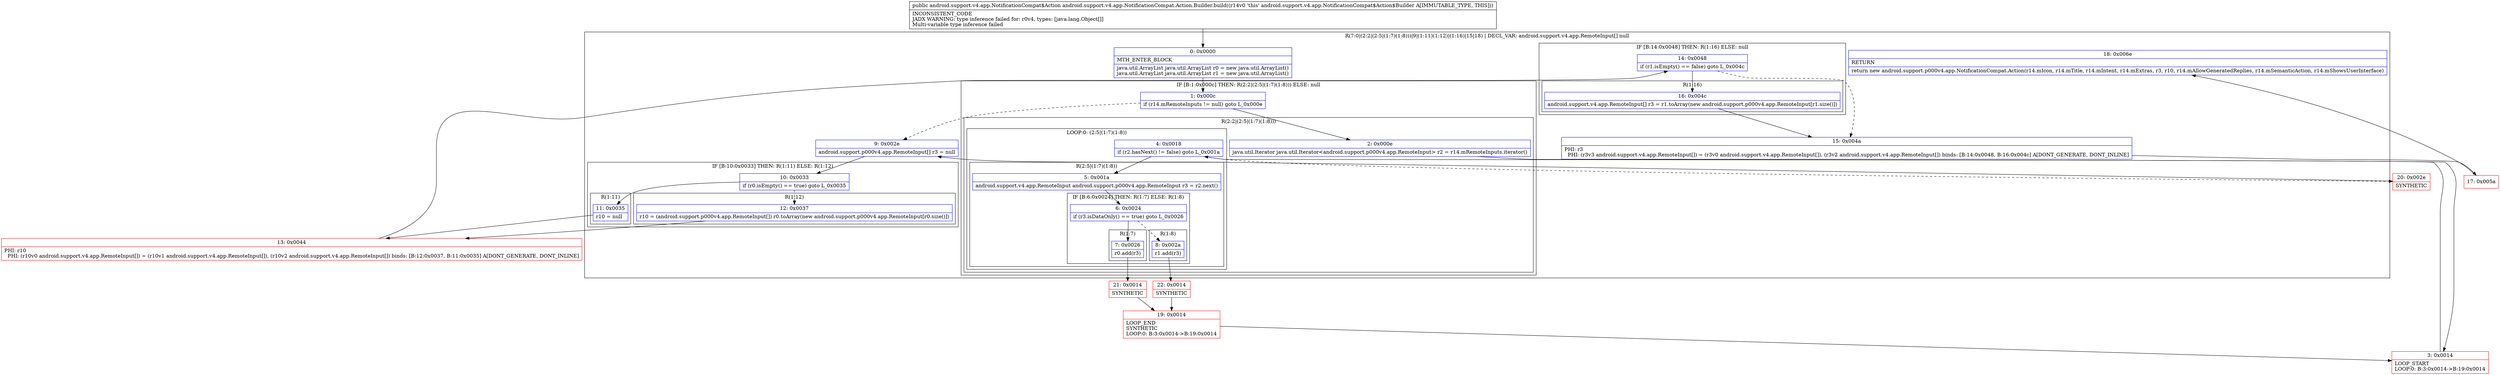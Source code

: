digraph "CFG forandroid.support.v4.app.NotificationCompat.Action.Builder.build()Landroid\/support\/v4\/app\/NotificationCompat$Action;" {
subgraph cluster_Region_882558943 {
label = "R(7:0|(2:2|(2:5|(1:7)(1:8)))|9|(1:11)(1:12)|(1:16)|15|18) | DECL_VAR: android.support.v4.app.RemoteInput[] null\l";
node [shape=record,color=blue];
Node_0 [shape=record,label="{0\:\ 0x0000|MTH_ENTER_BLOCK\l|java.util.ArrayList java.util.ArrayList r0 = new java.util.ArrayList()\ljava.util.ArrayList java.util.ArrayList r1 = new java.util.ArrayList()\l}"];
subgraph cluster_IfRegion_1827938537 {
label = "IF [B:1:0x000c] THEN: R(2:2|(2:5|(1:7)(1:8))) ELSE: null";
node [shape=record,color=blue];
Node_1 [shape=record,label="{1\:\ 0x000c|if (r14.mRemoteInputs != null) goto L_0x000e\l}"];
subgraph cluster_Region_1787925699 {
label = "R(2:2|(2:5|(1:7)(1:8)))";
node [shape=record,color=blue];
Node_2 [shape=record,label="{2\:\ 0x000e|java.util.Iterator java.util.Iterator\<android.support.p000v4.app.RemoteInput\> r2 = r14.mRemoteInputs.iterator()\l}"];
subgraph cluster_LoopRegion_1985412685 {
label = "LOOP:0: (2:5|(1:7)(1:8))";
node [shape=record,color=blue];
Node_4 [shape=record,label="{4\:\ 0x0018|if (r2.hasNext() != false) goto L_0x001a\l}"];
subgraph cluster_Region_1359067733 {
label = "R(2:5|(1:7)(1:8))";
node [shape=record,color=blue];
Node_5 [shape=record,label="{5\:\ 0x001a|android.support.v4.app.RemoteInput android.support.p000v4.app.RemoteInput r3 = r2.next()\l}"];
subgraph cluster_IfRegion_1806901945 {
label = "IF [B:6:0x0024] THEN: R(1:7) ELSE: R(1:8)";
node [shape=record,color=blue];
Node_6 [shape=record,label="{6\:\ 0x0024|if (r3.isDataOnly() == true) goto L_0x0026\l}"];
subgraph cluster_Region_1468180460 {
label = "R(1:7)";
node [shape=record,color=blue];
Node_7 [shape=record,label="{7\:\ 0x0026|r0.add(r3)\l}"];
}
subgraph cluster_Region_533157283 {
label = "R(1:8)";
node [shape=record,color=blue];
Node_8 [shape=record,label="{8\:\ 0x002a|r1.add(r3)\l}"];
}
}
}
}
}
}
Node_9 [shape=record,label="{9\:\ 0x002e|android.support.p000v4.app.RemoteInput[] r3 = null\l}"];
subgraph cluster_IfRegion_1447487384 {
label = "IF [B:10:0x0033] THEN: R(1:11) ELSE: R(1:12)";
node [shape=record,color=blue];
Node_10 [shape=record,label="{10\:\ 0x0033|if (r0.isEmpty() == true) goto L_0x0035\l}"];
subgraph cluster_Region_1339992790 {
label = "R(1:11)";
node [shape=record,color=blue];
Node_11 [shape=record,label="{11\:\ 0x0035|r10 = null\l}"];
}
subgraph cluster_Region_2097267171 {
label = "R(1:12)";
node [shape=record,color=blue];
Node_12 [shape=record,label="{12\:\ 0x0037|r10 = (android.support.p000v4.app.RemoteInput[]) r0.toArray(new android.support.p000v4.app.RemoteInput[r0.size()])\l}"];
}
}
subgraph cluster_IfRegion_1572351088 {
label = "IF [B:14:0x0048] THEN: R(1:16) ELSE: null";
node [shape=record,color=blue];
Node_14 [shape=record,label="{14\:\ 0x0048|if (r1.isEmpty() == false) goto L_0x004c\l}"];
subgraph cluster_Region_1017342584 {
label = "R(1:16)";
node [shape=record,color=blue];
Node_16 [shape=record,label="{16\:\ 0x004c|android.support.v4.app.RemoteInput[] r3 = r1.toArray(new android.support.p000v4.app.RemoteInput[r1.size()])\l}"];
}
}
Node_15 [shape=record,label="{15\:\ 0x004a|PHI: r3 \l  PHI: (r3v3 android.support.v4.app.RemoteInput[]) = (r3v0 android.support.v4.app.RemoteInput[]), (r3v2 android.support.v4.app.RemoteInput[]) binds: [B:14:0x0048, B:16:0x004c] A[DONT_GENERATE, DONT_INLINE]\l}"];
Node_18 [shape=record,label="{18\:\ 0x006e|RETURN\l|return new android.support.p000v4.app.NotificationCompat.Action(r14.mIcon, r14.mTitle, r14.mIntent, r14.mExtras, r3, r10, r14.mAllowGeneratedReplies, r14.mSemanticAction, r14.mShowsUserInterface)\l}"];
}
Node_3 [shape=record,color=red,label="{3\:\ 0x0014|LOOP_START\lLOOP:0: B:3:0x0014\-\>B:19:0x0014\l}"];
Node_13 [shape=record,color=red,label="{13\:\ 0x0044|PHI: r10 \l  PHI: (r10v0 android.support.v4.app.RemoteInput[]) = (r10v1 android.support.v4.app.RemoteInput[]), (r10v2 android.support.v4.app.RemoteInput[]) binds: [B:12:0x0037, B:11:0x0035] A[DONT_GENERATE, DONT_INLINE]\l}"];
Node_17 [shape=record,color=red,label="{17\:\ 0x005a}"];
Node_19 [shape=record,color=red,label="{19\:\ 0x0014|LOOP_END\lSYNTHETIC\lLOOP:0: B:3:0x0014\-\>B:19:0x0014\l}"];
Node_20 [shape=record,color=red,label="{20\:\ 0x002e|SYNTHETIC\l}"];
Node_21 [shape=record,color=red,label="{21\:\ 0x0014|SYNTHETIC\l}"];
Node_22 [shape=record,color=red,label="{22\:\ 0x0014|SYNTHETIC\l}"];
MethodNode[shape=record,label="{public android.support.v4.app.NotificationCompat$Action android.support.v4.app.NotificationCompat.Action.Builder.build((r14v0 'this' android.support.v4.app.NotificationCompat$Action$Builder A[IMMUTABLE_TYPE, THIS]))  | INCONSISTENT_CODE\lJADX WARNING: type inference failed for: r0v4, types: [java.lang.Object[]]\lMulti\-variable type inference failed\l}"];
MethodNode -> Node_0;
Node_0 -> Node_1;
Node_1 -> Node_2;
Node_1 -> Node_9[style=dashed];
Node_2 -> Node_3;
Node_4 -> Node_5;
Node_4 -> Node_20[style=dashed];
Node_5 -> Node_6;
Node_6 -> Node_7;
Node_6 -> Node_8[style=dashed];
Node_7 -> Node_21;
Node_8 -> Node_22;
Node_9 -> Node_10;
Node_10 -> Node_11;
Node_10 -> Node_12[style=dashed];
Node_11 -> Node_13;
Node_12 -> Node_13;
Node_14 -> Node_15[style=dashed];
Node_14 -> Node_16;
Node_16 -> Node_15;
Node_15 -> Node_17;
Node_3 -> Node_4;
Node_13 -> Node_14;
Node_17 -> Node_18;
Node_19 -> Node_3;
Node_20 -> Node_9;
Node_21 -> Node_19;
Node_22 -> Node_19;
}

